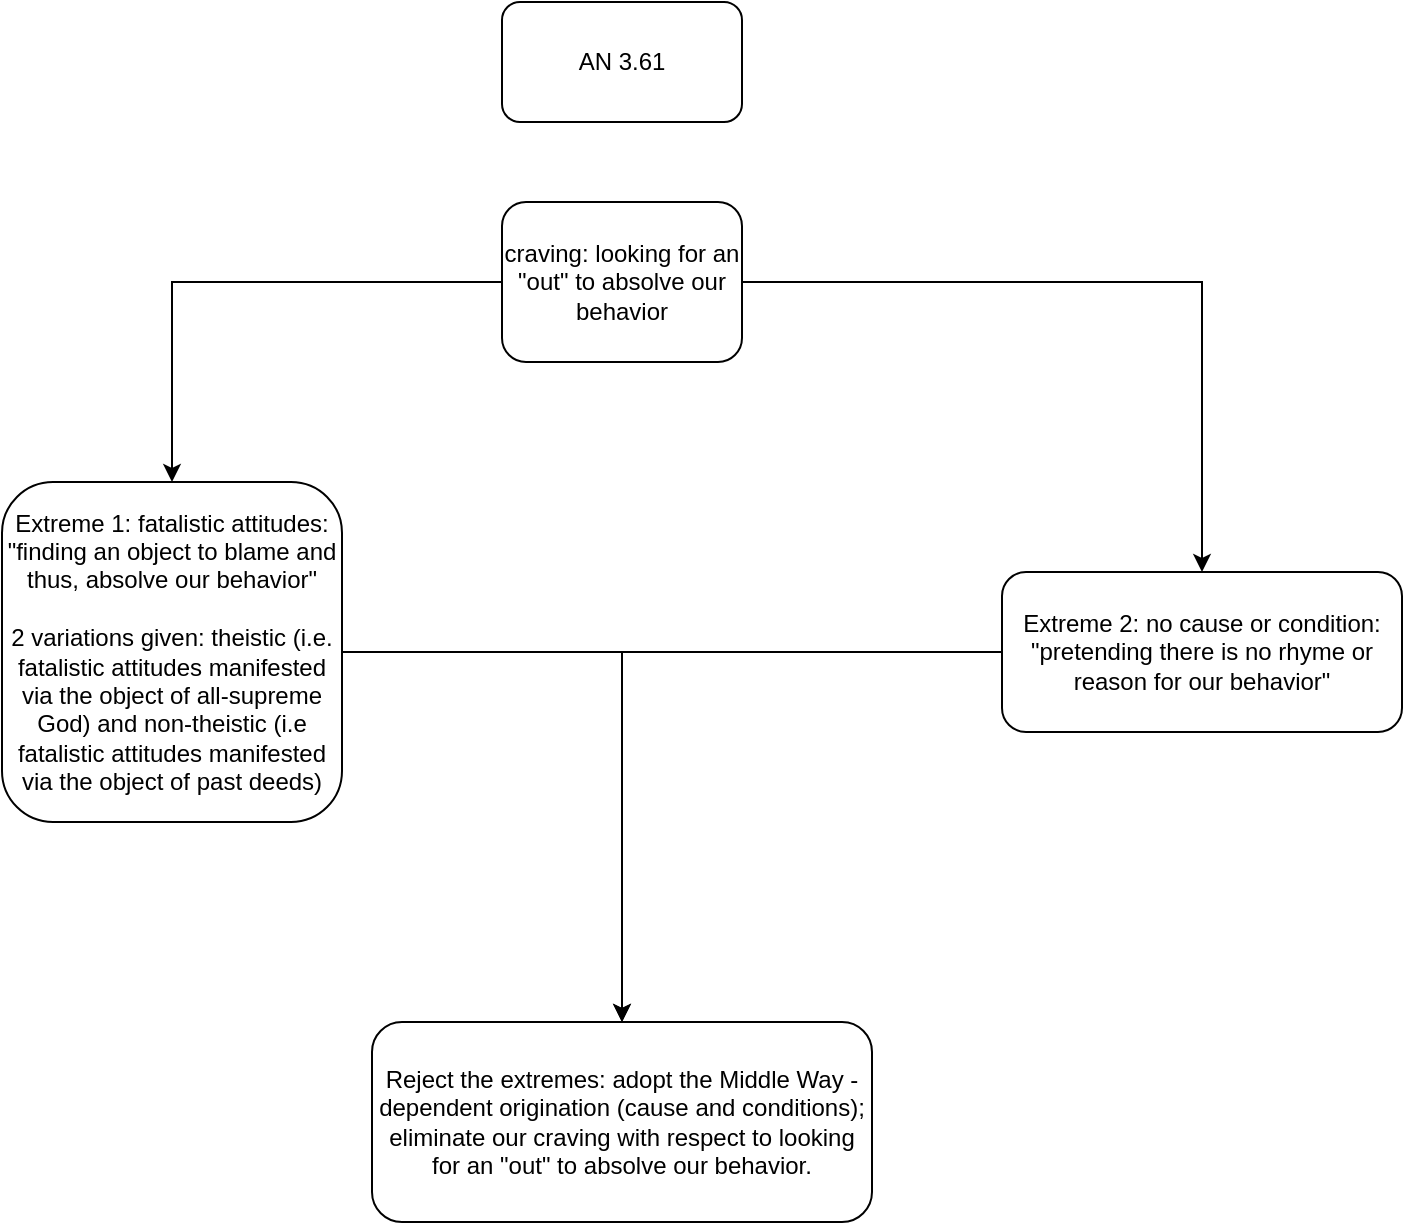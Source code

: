 <mxfile version="27.1.6">
  <diagram id="C5RBs43oDa-KdzZeNtuy" name="Page-1">
    <mxGraphModel dx="1338" dy="786" grid="1" gridSize="10" guides="1" tooltips="1" connect="1" arrows="1" fold="1" page="1" pageScale="1" pageWidth="827" pageHeight="1169" math="0" shadow="0">
      <root>
        <mxCell id="WIyWlLk6GJQsqaUBKTNV-0" />
        <mxCell id="WIyWlLk6GJQsqaUBKTNV-1" parent="WIyWlLk6GJQsqaUBKTNV-0" />
        <mxCell id="-O7GP7ibDNwJC8hfA5wT-12" style="edgeStyle=orthogonalEdgeStyle;rounded=0;orthogonalLoop=1;jettySize=auto;html=1;entryX=0.5;entryY=0;entryDx=0;entryDy=0;" edge="1" parent="WIyWlLk6GJQsqaUBKTNV-1" source="WIyWlLk6GJQsqaUBKTNV-3" target="-O7GP7ibDNwJC8hfA5wT-2">
          <mxGeometry relative="1" as="geometry" />
        </mxCell>
        <mxCell id="-O7GP7ibDNwJC8hfA5wT-13" style="edgeStyle=orthogonalEdgeStyle;rounded=0;orthogonalLoop=1;jettySize=auto;html=1;entryX=0.5;entryY=0;entryDx=0;entryDy=0;" edge="1" parent="WIyWlLk6GJQsqaUBKTNV-1" source="WIyWlLk6GJQsqaUBKTNV-3" target="-O7GP7ibDNwJC8hfA5wT-3">
          <mxGeometry relative="1" as="geometry" />
        </mxCell>
        <mxCell id="WIyWlLk6GJQsqaUBKTNV-3" value="&lt;div&gt;craving: looking for an &quot;out&quot; to absolve our behavior&lt;/div&gt;" style="rounded=1;whiteSpace=wrap;html=1;fontSize=12;glass=0;strokeWidth=1;shadow=0;" parent="WIyWlLk6GJQsqaUBKTNV-1" vertex="1">
          <mxGeometry x="320" y="120" width="120" height="80" as="geometry" />
        </mxCell>
        <mxCell id="-O7GP7ibDNwJC8hfA5wT-10" style="edgeStyle=orthogonalEdgeStyle;rounded=0;orthogonalLoop=1;jettySize=auto;html=1;" edge="1" parent="WIyWlLk6GJQsqaUBKTNV-1" source="-O7GP7ibDNwJC8hfA5wT-2" target="-O7GP7ibDNwJC8hfA5wT-8">
          <mxGeometry relative="1" as="geometry" />
        </mxCell>
        <mxCell id="-O7GP7ibDNwJC8hfA5wT-2" value="&lt;div&gt;Extreme 1: fatalistic attitudes: &quot;finding an object to blame and thus, absolve our behavior&quot;&lt;/div&gt;&lt;div&gt;&lt;br&gt;&lt;/div&gt;&lt;div&gt;2 variations given: theistic (i.e. fatalistic attitudes manifested via the object of all-supreme God) and non-theistic (i.e fatalistic attitudes manifested via the object of past deeds)&lt;/div&gt;" style="rounded=1;whiteSpace=wrap;html=1;" vertex="1" parent="WIyWlLk6GJQsqaUBKTNV-1">
          <mxGeometry x="70" y="260" width="170" height="170" as="geometry" />
        </mxCell>
        <mxCell id="-O7GP7ibDNwJC8hfA5wT-9" style="edgeStyle=orthogonalEdgeStyle;rounded=0;orthogonalLoop=1;jettySize=auto;html=1;" edge="1" parent="WIyWlLk6GJQsqaUBKTNV-1" source="-O7GP7ibDNwJC8hfA5wT-3" target="-O7GP7ibDNwJC8hfA5wT-8">
          <mxGeometry relative="1" as="geometry" />
        </mxCell>
        <mxCell id="-O7GP7ibDNwJC8hfA5wT-3" value="Extreme 2: no cause or condition: &quot;pretending there is no rhyme or reason for our behavior&quot;" style="rounded=1;whiteSpace=wrap;html=1;" vertex="1" parent="WIyWlLk6GJQsqaUBKTNV-1">
          <mxGeometry x="570" y="305" width="200" height="80" as="geometry" />
        </mxCell>
        <mxCell id="-O7GP7ibDNwJC8hfA5wT-8" value="Reject the extremes: adopt the Middle Way - dependent origination (cause and conditions); eliminate our craving with respect to looking for an &quot;out&quot; to absolve our behavior." style="rounded=1;whiteSpace=wrap;html=1;" vertex="1" parent="WIyWlLk6GJQsqaUBKTNV-1">
          <mxGeometry x="255" y="530" width="250" height="100" as="geometry" />
        </mxCell>
        <mxCell id="-O7GP7ibDNwJC8hfA5wT-11" value="AN 3.61" style="rounded=1;whiteSpace=wrap;html=1;" vertex="1" parent="WIyWlLk6GJQsqaUBKTNV-1">
          <mxGeometry x="320" y="20" width="120" height="60" as="geometry" />
        </mxCell>
      </root>
    </mxGraphModel>
  </diagram>
</mxfile>
